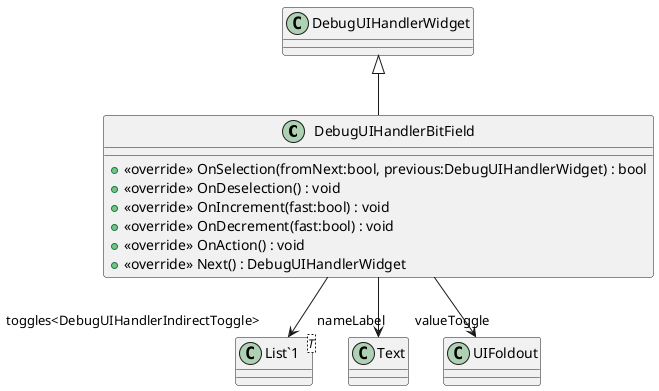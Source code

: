 @startuml
class DebugUIHandlerBitField {
    + <<override>> OnSelection(fromNext:bool, previous:DebugUIHandlerWidget) : bool
    + <<override>> OnDeselection() : void
    + <<override>> OnIncrement(fast:bool) : void
    + <<override>> OnDecrement(fast:bool) : void
    + <<override>> OnAction() : void
    + <<override>> Next() : DebugUIHandlerWidget
}
class "List`1"<T> {
}
DebugUIHandlerWidget <|-- DebugUIHandlerBitField
DebugUIHandlerBitField --> "nameLabel" Text
DebugUIHandlerBitField --> "valueToggle" UIFoldout
DebugUIHandlerBitField --> "toggles<DebugUIHandlerIndirectToggle>" "List`1"
@enduml
